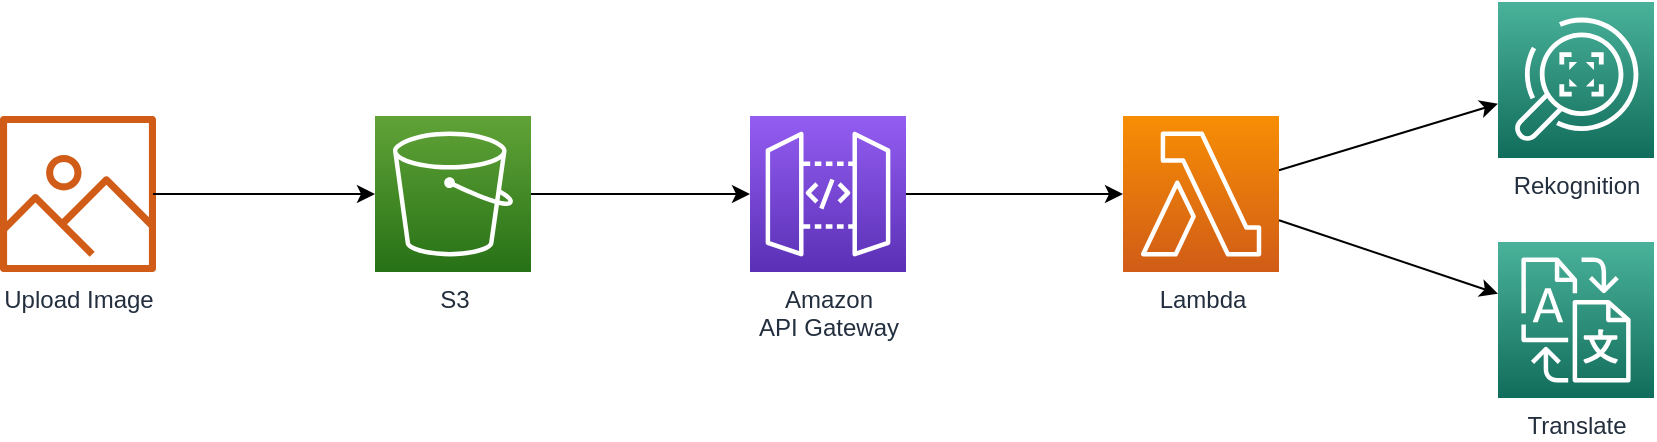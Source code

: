 <mxfile version="12.9.3" type="device"><diagram id="Ht1M8jgEwFfnCIfOTk4-" name="Page-1"><mxGraphModel dx="2765" dy="1681" grid="1" gridSize="10" guides="1" tooltips="1" connect="1" arrows="1" fold="1" page="1" pageScale="1" pageWidth="1169" pageHeight="827" math="0" shadow="0"><root><mxCell id="0"/><mxCell id="1" parent="0"/><mxCell id="bygcxuZs8goVKwy8LkXx-1" value="Lambda" style="outlineConnect=0;fontColor=#232F3E;gradientColor=#F78E04;gradientDirection=north;fillColor=#D05C17;strokeColor=#ffffff;dashed=0;verticalLabelPosition=bottom;verticalAlign=top;align=center;html=1;fontSize=12;fontStyle=0;aspect=fixed;shape=mxgraph.aws4.resourceIcon;resIcon=mxgraph.aws4.lambda;" vertex="1" parent="1"><mxGeometry x="751.5" y="1137" width="78" height="78" as="geometry"/></mxCell><mxCell id="bygcxuZs8goVKwy8LkXx-2" value="Rekognition" style="outlineConnect=0;fontColor=#232F3E;gradientColor=#4AB29A;gradientDirection=north;fillColor=#116D5B;strokeColor=#ffffff;dashed=0;verticalLabelPosition=bottom;verticalAlign=top;align=center;html=1;fontSize=12;fontStyle=0;aspect=fixed;shape=mxgraph.aws4.resourceIcon;resIcon=mxgraph.aws4.rekognition;" vertex="1" parent="1"><mxGeometry x="939" y="1080" width="78" height="78" as="geometry"/></mxCell><mxCell id="bygcxuZs8goVKwy8LkXx-3" value="Translate" style="outlineConnect=0;fontColor=#232F3E;gradientColor=#4AB29A;gradientDirection=north;fillColor=#116D5B;strokeColor=#ffffff;dashed=0;verticalLabelPosition=bottom;verticalAlign=top;align=center;html=1;fontSize=12;fontStyle=0;aspect=fixed;shape=mxgraph.aws4.resourceIcon;resIcon=mxgraph.aws4.translate;" vertex="1" parent="1"><mxGeometry x="939" y="1200" width="78" height="78" as="geometry"/></mxCell><mxCell id="bygcxuZs8goVKwy8LkXx-6" value="Amazon&lt;br&gt;API Gateway" style="outlineConnect=0;fontColor=#232F3E;gradientColor=#945DF2;gradientDirection=north;fillColor=#5A30B5;strokeColor=#ffffff;dashed=0;verticalLabelPosition=bottom;verticalAlign=top;align=center;html=1;fontSize=12;fontStyle=0;aspect=fixed;shape=mxgraph.aws4.resourceIcon;resIcon=mxgraph.aws4.api_gateway;" vertex="1" parent="1"><mxGeometry x="565" y="1137" width="78" height="78" as="geometry"/></mxCell><mxCell id="bygcxuZs8goVKwy8LkXx-7" value="S3" style="outlineConnect=0;fontColor=#232F3E;gradientColor=#60A337;gradientDirection=north;fillColor=#277116;strokeColor=#ffffff;dashed=0;verticalLabelPosition=bottom;verticalAlign=top;align=center;html=1;fontSize=12;fontStyle=0;aspect=fixed;shape=mxgraph.aws4.resourceIcon;resIcon=mxgraph.aws4.s3;" vertex="1" parent="1"><mxGeometry x="377.5" y="1137" width="78" height="78" as="geometry"/></mxCell><mxCell id="bygcxuZs8goVKwy8LkXx-10" value="Upload Image" style="outlineConnect=0;fontColor=#232F3E;gradientColor=none;fillColor=#D05C17;strokeColor=none;dashed=0;verticalLabelPosition=bottom;verticalAlign=top;align=center;html=1;fontSize=12;fontStyle=0;aspect=fixed;pointerEvents=1;shape=mxgraph.aws4.container_registry_image;" vertex="1" parent="1"><mxGeometry x="190" y="1137" width="78" height="78" as="geometry"/></mxCell><mxCell id="bygcxuZs8goVKwy8LkXx-11" value="" style="endArrow=classic;html=1;" edge="1" parent="1" target="bygcxuZs8goVKwy8LkXx-7"><mxGeometry x="-0.009" y="-11" width="50" height="50" relative="1" as="geometry"><mxPoint x="266.5" y="1176" as="sourcePoint"/><mxPoint x="316" y="1195" as="targetPoint"/><mxPoint as="offset"/></mxGeometry></mxCell><mxCell id="bygcxuZs8goVKwy8LkXx-12" value="" style="endArrow=classic;html=1;" edge="1" parent="1" source="bygcxuZs8goVKwy8LkXx-7" target="bygcxuZs8goVKwy8LkXx-6"><mxGeometry x="-0.009" y="-11" width="50" height="50" relative="1" as="geometry"><mxPoint x="455.5" y="1175.5" as="sourcePoint"/><mxPoint x="566.5" y="1175.5" as="targetPoint"/><mxPoint as="offset"/></mxGeometry></mxCell><mxCell id="bygcxuZs8goVKwy8LkXx-13" value="" style="endArrow=classic;html=1;" edge="1" parent="1" source="bygcxuZs8goVKwy8LkXx-6" target="bygcxuZs8goVKwy8LkXx-1"><mxGeometry x="-0.009" y="-11" width="50" height="50" relative="1" as="geometry"><mxPoint x="642" y="1175.5" as="sourcePoint"/><mxPoint x="751.5" y="1175.5" as="targetPoint"/><mxPoint as="offset"/></mxGeometry></mxCell><mxCell id="bygcxuZs8goVKwy8LkXx-14" value="" style="endArrow=classic;html=1;" edge="1" parent="1" source="bygcxuZs8goVKwy8LkXx-1" target="bygcxuZs8goVKwy8LkXx-2"><mxGeometry x="-0.009" y="-11" width="50" height="50" relative="1" as="geometry"><mxPoint x="830.75" y="1175.5" as="sourcePoint"/><mxPoint x="939.5" y="1117" as="targetPoint"/><mxPoint as="offset"/></mxGeometry></mxCell><mxCell id="bygcxuZs8goVKwy8LkXx-15" value="" style="endArrow=classic;html=1;" edge="1" parent="1" source="bygcxuZs8goVKwy8LkXx-1" target="bygcxuZs8goVKwy8LkXx-3"><mxGeometry x="-0.009" y="-11" width="50" height="50" relative="1" as="geometry"><mxPoint x="839.5" y="1174.144" as="sourcePoint"/><mxPoint x="949" y="1140.856" as="targetPoint"/><mxPoint as="offset"/></mxGeometry></mxCell></root></mxGraphModel></diagram></mxfile>